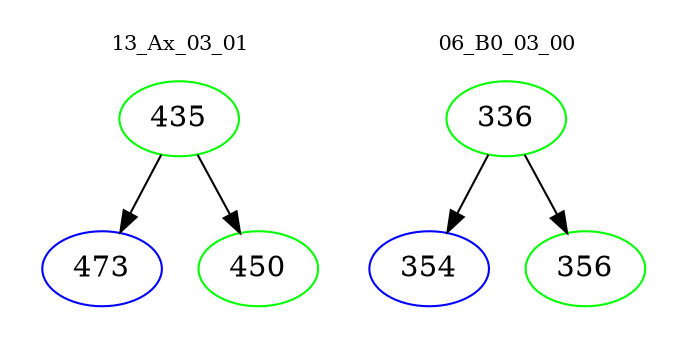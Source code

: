 digraph{
subgraph cluster_0 {
color = white
label = "13_Ax_03_01";
fontsize=10;
T0_435 [label="435", color="green"]
T0_435 -> T0_473 [color="black"]
T0_473 [label="473", color="blue"]
T0_435 -> T0_450 [color="black"]
T0_450 [label="450", color="green"]
}
subgraph cluster_1 {
color = white
label = "06_B0_03_00";
fontsize=10;
T1_336 [label="336", color="green"]
T1_336 -> T1_354 [color="black"]
T1_354 [label="354", color="blue"]
T1_336 -> T1_356 [color="black"]
T1_356 [label="356", color="green"]
}
}
